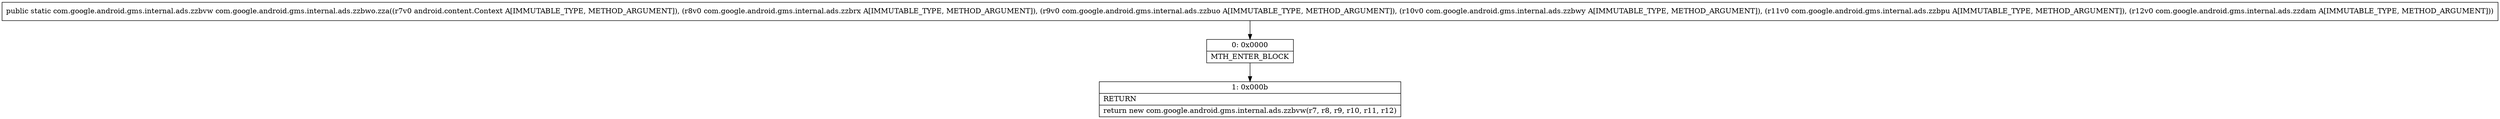 digraph "CFG forcom.google.android.gms.internal.ads.zzbwo.zza(Landroid\/content\/Context;Lcom\/google\/android\/gms\/internal\/ads\/zzbrx;Lcom\/google\/android\/gms\/internal\/ads\/zzbuo;Lcom\/google\/android\/gms\/internal\/ads\/zzbwy;Lcom\/google\/android\/gms\/internal\/ads\/zzbpu;Lcom\/google\/android\/gms\/internal\/ads\/zzdam;)Lcom\/google\/android\/gms\/internal\/ads\/zzbvw;" {
Node_0 [shape=record,label="{0\:\ 0x0000|MTH_ENTER_BLOCK\l}"];
Node_1 [shape=record,label="{1\:\ 0x000b|RETURN\l|return new com.google.android.gms.internal.ads.zzbvw(r7, r8, r9, r10, r11, r12)\l}"];
MethodNode[shape=record,label="{public static com.google.android.gms.internal.ads.zzbvw com.google.android.gms.internal.ads.zzbwo.zza((r7v0 android.content.Context A[IMMUTABLE_TYPE, METHOD_ARGUMENT]), (r8v0 com.google.android.gms.internal.ads.zzbrx A[IMMUTABLE_TYPE, METHOD_ARGUMENT]), (r9v0 com.google.android.gms.internal.ads.zzbuo A[IMMUTABLE_TYPE, METHOD_ARGUMENT]), (r10v0 com.google.android.gms.internal.ads.zzbwy A[IMMUTABLE_TYPE, METHOD_ARGUMENT]), (r11v0 com.google.android.gms.internal.ads.zzbpu A[IMMUTABLE_TYPE, METHOD_ARGUMENT]), (r12v0 com.google.android.gms.internal.ads.zzdam A[IMMUTABLE_TYPE, METHOD_ARGUMENT])) }"];
MethodNode -> Node_0;
Node_0 -> Node_1;
}

